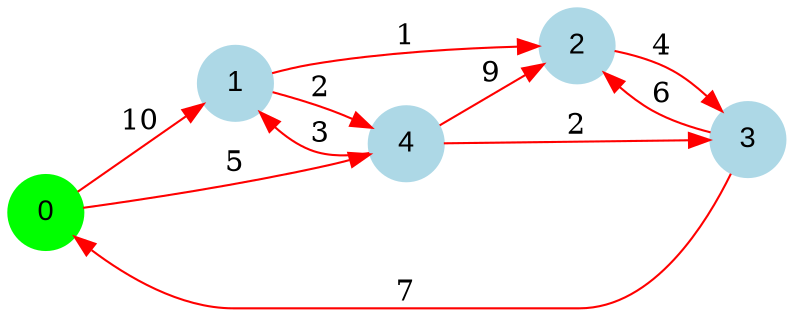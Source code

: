 digraph graphe {
rankdir = LR;
edge [color=red];
0 [fontname="Arial", shape = circle, color=green, style=filled];
1 [fontname="Arial", shape = circle, color=lightblue, style=filled];
2 [fontname="Arial", shape = circle, color=lightblue, style=filled];
3 [fontname="Arial", shape = circle, color=lightblue, style=filled];
4 [fontname="Arial", shape = circle, color=lightblue, style=filled];
	0  ->  1 [label = "10"];
	0  ->  4 [label = "5"];
	1  ->  2 [label = "1"];
	1  ->  4 [label = "2"];
	2  ->  3 [label = "4"];
	3  ->  0 [label = "7"];
	3  ->  2 [label = "6"];
	4  ->  1 [label = "3"];
	4  ->  2 [label = "9"];
	4  ->  3 [label = "2"];
}